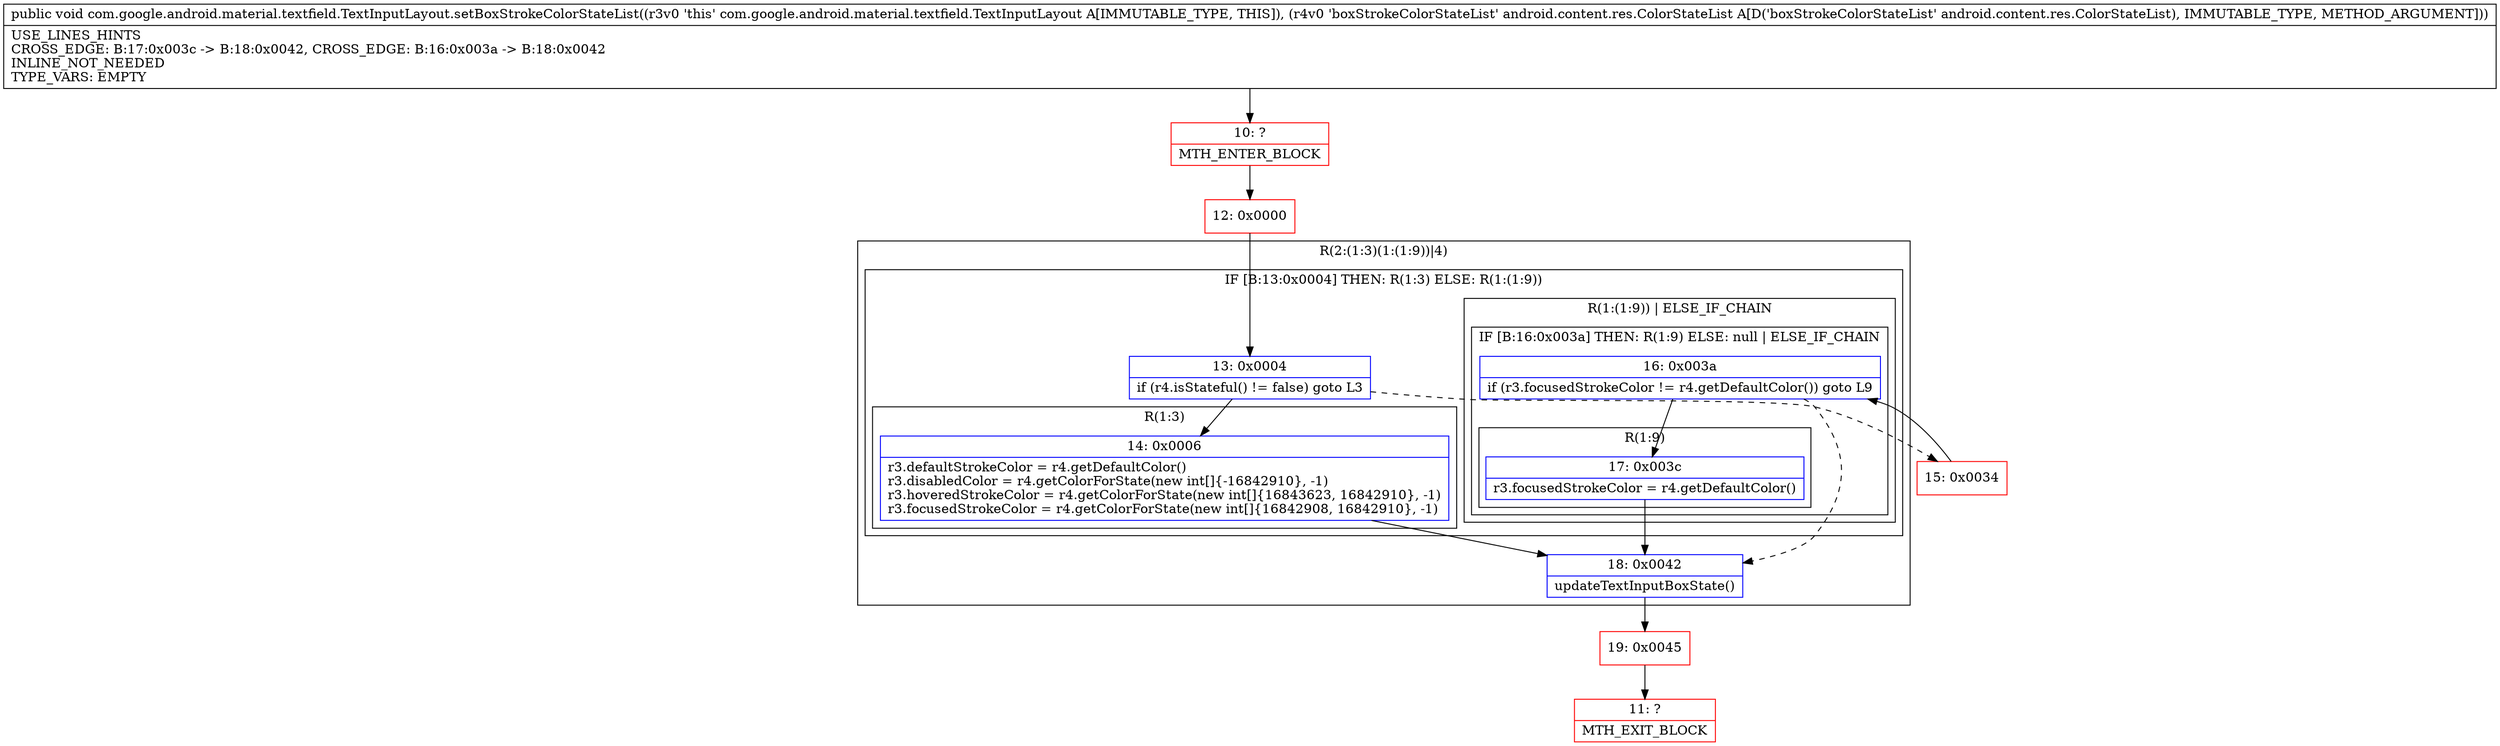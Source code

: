 digraph "CFG forcom.google.android.material.textfield.TextInputLayout.setBoxStrokeColorStateList(Landroid\/content\/res\/ColorStateList;)V" {
subgraph cluster_Region_522188715 {
label = "R(2:(1:3)(1:(1:9))|4)";
node [shape=record,color=blue];
subgraph cluster_IfRegion_1686433932 {
label = "IF [B:13:0x0004] THEN: R(1:3) ELSE: R(1:(1:9))";
node [shape=record,color=blue];
Node_13 [shape=record,label="{13\:\ 0x0004|if (r4.isStateful() != false) goto L3\l}"];
subgraph cluster_Region_729710842 {
label = "R(1:3)";
node [shape=record,color=blue];
Node_14 [shape=record,label="{14\:\ 0x0006|r3.defaultStrokeColor = r4.getDefaultColor()\lr3.disabledColor = r4.getColorForState(new int[]\{\-16842910\}, \-1)\lr3.hoveredStrokeColor = r4.getColorForState(new int[]\{16843623, 16842910\}, \-1)\lr3.focusedStrokeColor = r4.getColorForState(new int[]\{16842908, 16842910\}, \-1)\l}"];
}
subgraph cluster_Region_625664005 {
label = "R(1:(1:9)) | ELSE_IF_CHAIN\l";
node [shape=record,color=blue];
subgraph cluster_IfRegion_1166600616 {
label = "IF [B:16:0x003a] THEN: R(1:9) ELSE: null | ELSE_IF_CHAIN\l";
node [shape=record,color=blue];
Node_16 [shape=record,label="{16\:\ 0x003a|if (r3.focusedStrokeColor != r4.getDefaultColor()) goto L9\l}"];
subgraph cluster_Region_105607429 {
label = "R(1:9)";
node [shape=record,color=blue];
Node_17 [shape=record,label="{17\:\ 0x003c|r3.focusedStrokeColor = r4.getDefaultColor()\l}"];
}
}
}
}
Node_18 [shape=record,label="{18\:\ 0x0042|updateTextInputBoxState()\l}"];
}
Node_10 [shape=record,color=red,label="{10\:\ ?|MTH_ENTER_BLOCK\l}"];
Node_12 [shape=record,color=red,label="{12\:\ 0x0000}"];
Node_19 [shape=record,color=red,label="{19\:\ 0x0045}"];
Node_11 [shape=record,color=red,label="{11\:\ ?|MTH_EXIT_BLOCK\l}"];
Node_15 [shape=record,color=red,label="{15\:\ 0x0034}"];
MethodNode[shape=record,label="{public void com.google.android.material.textfield.TextInputLayout.setBoxStrokeColorStateList((r3v0 'this' com.google.android.material.textfield.TextInputLayout A[IMMUTABLE_TYPE, THIS]), (r4v0 'boxStrokeColorStateList' android.content.res.ColorStateList A[D('boxStrokeColorStateList' android.content.res.ColorStateList), IMMUTABLE_TYPE, METHOD_ARGUMENT]))  | USE_LINES_HINTS\lCROSS_EDGE: B:17:0x003c \-\> B:18:0x0042, CROSS_EDGE: B:16:0x003a \-\> B:18:0x0042\lINLINE_NOT_NEEDED\lTYPE_VARS: EMPTY\l}"];
MethodNode -> Node_10;Node_13 -> Node_14;
Node_13 -> Node_15[style=dashed];
Node_14 -> Node_18;
Node_16 -> Node_17;
Node_16 -> Node_18[style=dashed];
Node_17 -> Node_18;
Node_18 -> Node_19;
Node_10 -> Node_12;
Node_12 -> Node_13;
Node_19 -> Node_11;
Node_15 -> Node_16;
}

